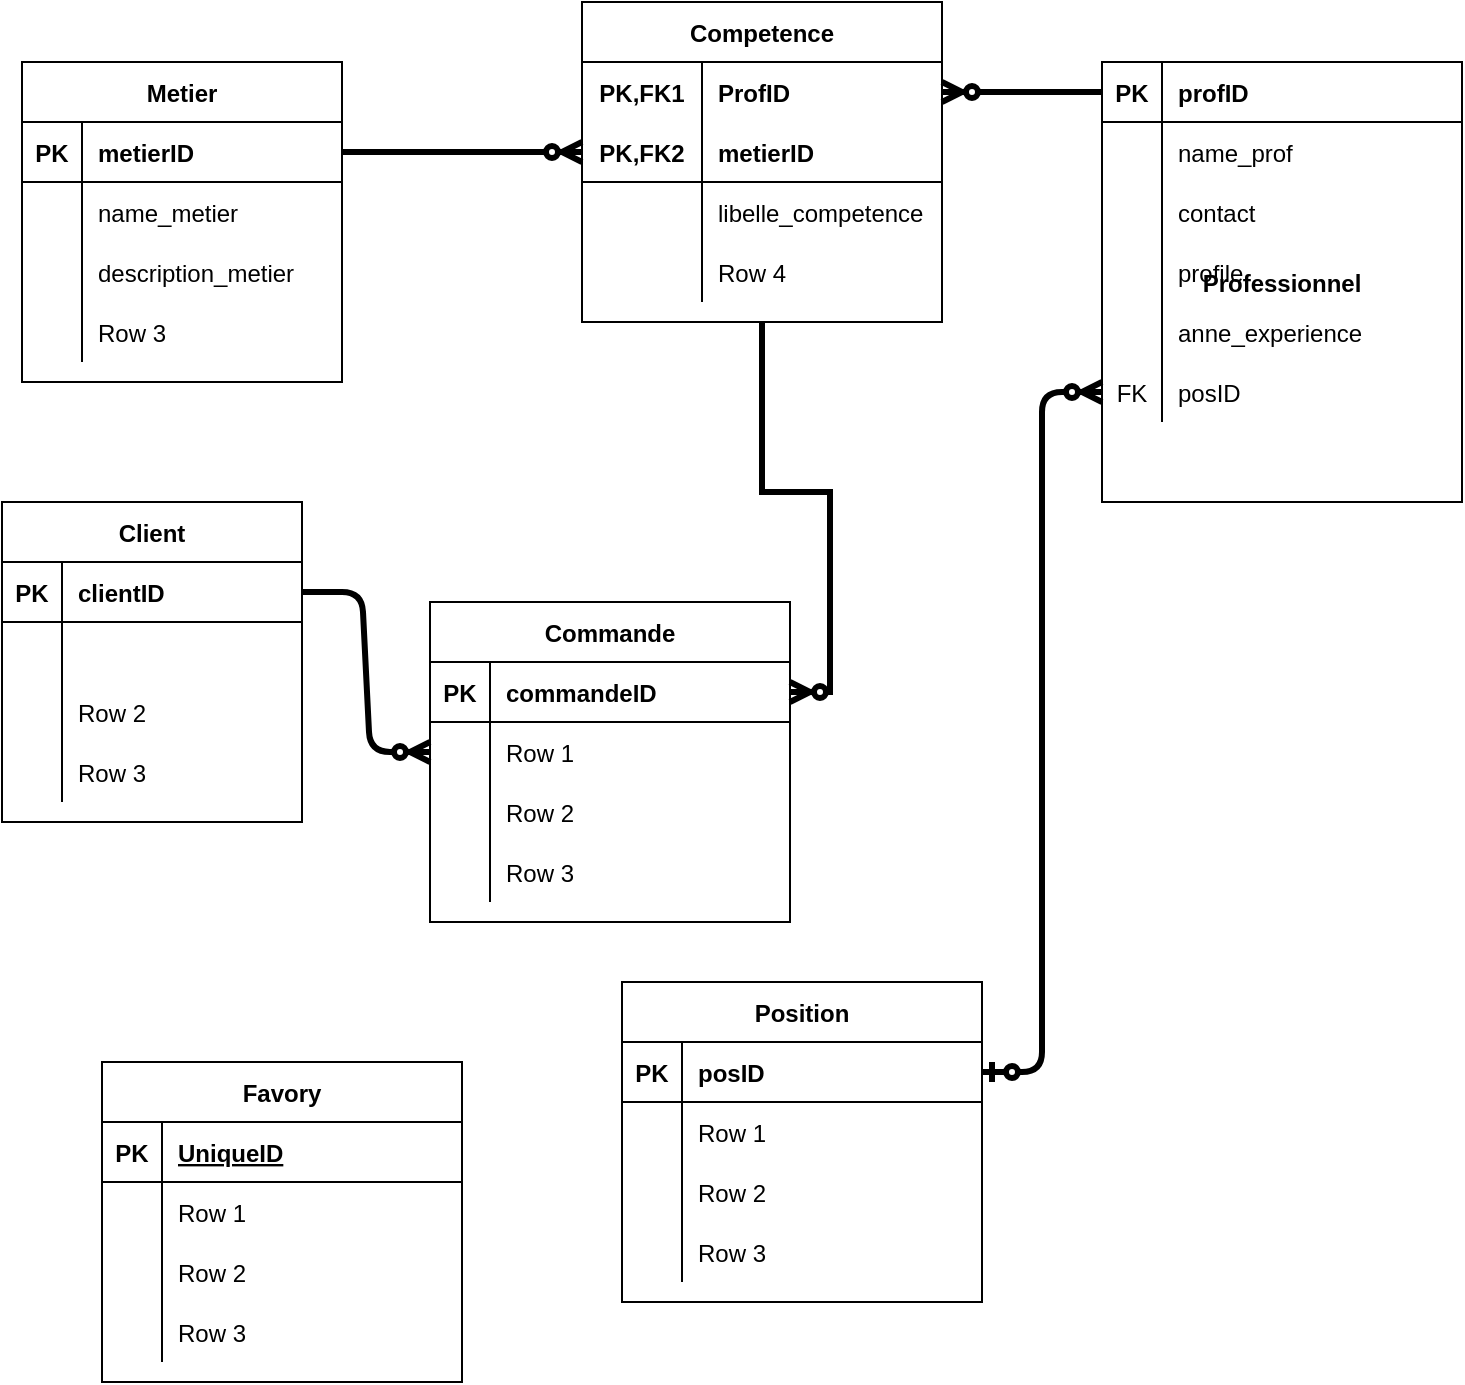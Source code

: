 <mxfile version="14.8.5" type="github"><diagram id="BsPN7ufg5KXxnSmEHLVb" name="Page-1"><mxGraphModel dx="790" dy="1602" grid="1" gridSize="10" guides="1" tooltips="1" connect="1" arrows="1" fold="1" page="1" pageScale="1" pageWidth="827" pageHeight="1169" math="0" shadow="0"><root><mxCell id="0"/><mxCell id="1" parent="0"/><mxCell id="RXaV-C22paY1ZGzTebgw-1" value="Metier" style="shape=table;startSize=30;container=1;collapsible=1;childLayout=tableLayout;fixedRows=1;rowLines=0;fontStyle=1;align=center;resizeLast=1;" parent="1" vertex="1"><mxGeometry x="30" y="-770" width="160" height="160" as="geometry"/></mxCell><mxCell id="RXaV-C22paY1ZGzTebgw-2" value="" style="shape=partialRectangle;collapsible=0;dropTarget=0;pointerEvents=0;fillColor=none;top=0;left=0;bottom=1;right=0;points=[[0,0.5],[1,0.5]];portConstraint=eastwest;" parent="RXaV-C22paY1ZGzTebgw-1" vertex="1"><mxGeometry y="30" width="160" height="30" as="geometry"/></mxCell><mxCell id="RXaV-C22paY1ZGzTebgw-3" value="PK" style="shape=partialRectangle;connectable=0;fillColor=none;top=0;left=0;bottom=0;right=0;fontStyle=1;overflow=hidden;" parent="RXaV-C22paY1ZGzTebgw-2" vertex="1"><mxGeometry width="30" height="30" as="geometry"/></mxCell><mxCell id="RXaV-C22paY1ZGzTebgw-4" value="metierID" style="shape=partialRectangle;connectable=0;fillColor=none;top=0;left=0;bottom=0;right=0;align=left;spacingLeft=6;fontStyle=1;overflow=hidden;" parent="RXaV-C22paY1ZGzTebgw-2" vertex="1"><mxGeometry x="30" width="130" height="30" as="geometry"/></mxCell><mxCell id="RXaV-C22paY1ZGzTebgw-5" value="" style="shape=partialRectangle;collapsible=0;dropTarget=0;pointerEvents=0;fillColor=none;top=0;left=0;bottom=0;right=0;points=[[0,0.5],[1,0.5]];portConstraint=eastwest;" parent="RXaV-C22paY1ZGzTebgw-1" vertex="1"><mxGeometry y="60" width="160" height="30" as="geometry"/></mxCell><mxCell id="RXaV-C22paY1ZGzTebgw-6" value="" style="shape=partialRectangle;connectable=0;fillColor=none;top=0;left=0;bottom=0;right=0;editable=1;overflow=hidden;" parent="RXaV-C22paY1ZGzTebgw-5" vertex="1"><mxGeometry width="30" height="30" as="geometry"/></mxCell><mxCell id="RXaV-C22paY1ZGzTebgw-7" value="name_metier" style="shape=partialRectangle;connectable=0;fillColor=none;top=0;left=0;bottom=0;right=0;align=left;spacingLeft=6;overflow=hidden;" parent="RXaV-C22paY1ZGzTebgw-5" vertex="1"><mxGeometry x="30" width="130" height="30" as="geometry"/></mxCell><mxCell id="RXaV-C22paY1ZGzTebgw-8" value="" style="shape=partialRectangle;collapsible=0;dropTarget=0;pointerEvents=0;fillColor=none;top=0;left=0;bottom=0;right=0;points=[[0,0.5],[1,0.5]];portConstraint=eastwest;" parent="RXaV-C22paY1ZGzTebgw-1" vertex="1"><mxGeometry y="90" width="160" height="30" as="geometry"/></mxCell><mxCell id="RXaV-C22paY1ZGzTebgw-9" value="" style="shape=partialRectangle;connectable=0;fillColor=none;top=0;left=0;bottom=0;right=0;editable=1;overflow=hidden;" parent="RXaV-C22paY1ZGzTebgw-8" vertex="1"><mxGeometry width="30" height="30" as="geometry"/></mxCell><mxCell id="RXaV-C22paY1ZGzTebgw-10" value="description_metier" style="shape=partialRectangle;connectable=0;fillColor=none;top=0;left=0;bottom=0;right=0;align=left;spacingLeft=6;overflow=hidden;" parent="RXaV-C22paY1ZGzTebgw-8" vertex="1"><mxGeometry x="30" width="130" height="30" as="geometry"/></mxCell><mxCell id="RXaV-C22paY1ZGzTebgw-11" value="" style="shape=partialRectangle;collapsible=0;dropTarget=0;pointerEvents=0;fillColor=none;top=0;left=0;bottom=0;right=0;points=[[0,0.5],[1,0.5]];portConstraint=eastwest;" parent="RXaV-C22paY1ZGzTebgw-1" vertex="1"><mxGeometry y="120" width="160" height="30" as="geometry"/></mxCell><mxCell id="RXaV-C22paY1ZGzTebgw-12" value="" style="shape=partialRectangle;connectable=0;fillColor=none;top=0;left=0;bottom=0;right=0;editable=1;overflow=hidden;" parent="RXaV-C22paY1ZGzTebgw-11" vertex="1"><mxGeometry width="30" height="30" as="geometry"/></mxCell><mxCell id="RXaV-C22paY1ZGzTebgw-13" value="Row 3" style="shape=partialRectangle;connectable=0;fillColor=none;top=0;left=0;bottom=0;right=0;align=left;spacingLeft=6;overflow=hidden;" parent="RXaV-C22paY1ZGzTebgw-11" vertex="1"><mxGeometry x="30" width="130" height="30" as="geometry"/></mxCell><mxCell id="RXaV-C22paY1ZGzTebgw-14" value="Professionnel" style="shape=table;startSize=0;container=1;collapsible=1;childLayout=tableLayout;fixedRows=1;rowLines=0;fontStyle=1;align=center;resizeLast=1;" parent="1" vertex="1"><mxGeometry x="570" y="-770" width="180" height="220" as="geometry"/></mxCell><mxCell id="RXaV-C22paY1ZGzTebgw-15" value="" style="shape=partialRectangle;collapsible=0;dropTarget=0;pointerEvents=0;fillColor=none;top=0;left=0;bottom=1;right=0;points=[[0,0.5],[1,0.5]];portConstraint=eastwest;" parent="RXaV-C22paY1ZGzTebgw-14" vertex="1"><mxGeometry width="180" height="30" as="geometry"/></mxCell><mxCell id="RXaV-C22paY1ZGzTebgw-16" value="PK" style="shape=partialRectangle;connectable=0;fillColor=none;top=0;left=0;bottom=0;right=0;fontStyle=1;overflow=hidden;" parent="RXaV-C22paY1ZGzTebgw-15" vertex="1"><mxGeometry width="30" height="30" as="geometry"/></mxCell><mxCell id="RXaV-C22paY1ZGzTebgw-17" value="profID" style="shape=partialRectangle;connectable=0;fillColor=none;top=0;left=0;bottom=0;right=0;align=left;spacingLeft=6;fontStyle=1;overflow=hidden;" parent="RXaV-C22paY1ZGzTebgw-15" vertex="1"><mxGeometry x="30" width="150" height="30" as="geometry"/></mxCell><mxCell id="RXaV-C22paY1ZGzTebgw-18" value="" style="shape=partialRectangle;collapsible=0;dropTarget=0;pointerEvents=0;fillColor=none;top=0;left=0;bottom=0;right=0;points=[[0,0.5],[1,0.5]];portConstraint=eastwest;" parent="RXaV-C22paY1ZGzTebgw-14" vertex="1"><mxGeometry y="30" width="180" height="30" as="geometry"/></mxCell><mxCell id="RXaV-C22paY1ZGzTebgw-19" value="" style="shape=partialRectangle;connectable=0;fillColor=none;top=0;left=0;bottom=0;right=0;editable=1;overflow=hidden;" parent="RXaV-C22paY1ZGzTebgw-18" vertex="1"><mxGeometry width="30" height="30" as="geometry"/></mxCell><mxCell id="RXaV-C22paY1ZGzTebgw-20" value="name_prof" style="shape=partialRectangle;connectable=0;fillColor=none;top=0;left=0;bottom=0;right=0;align=left;spacingLeft=6;overflow=hidden;" parent="RXaV-C22paY1ZGzTebgw-18" vertex="1"><mxGeometry x="30" width="150" height="30" as="geometry"/></mxCell><mxCell id="RXaV-C22paY1ZGzTebgw-21" value="" style="shape=partialRectangle;collapsible=0;dropTarget=0;pointerEvents=0;fillColor=none;top=0;left=0;bottom=0;right=0;points=[[0,0.5],[1,0.5]];portConstraint=eastwest;" parent="RXaV-C22paY1ZGzTebgw-14" vertex="1"><mxGeometry y="60" width="180" height="30" as="geometry"/></mxCell><mxCell id="RXaV-C22paY1ZGzTebgw-22" value="" style="shape=partialRectangle;connectable=0;fillColor=none;top=0;left=0;bottom=0;right=0;editable=1;overflow=hidden;" parent="RXaV-C22paY1ZGzTebgw-21" vertex="1"><mxGeometry width="30" height="30" as="geometry"/></mxCell><mxCell id="RXaV-C22paY1ZGzTebgw-23" value="contact" style="shape=partialRectangle;connectable=0;fillColor=none;top=0;left=0;bottom=0;right=0;align=left;spacingLeft=6;overflow=hidden;" parent="RXaV-C22paY1ZGzTebgw-21" vertex="1"><mxGeometry x="30" width="150" height="30" as="geometry"/></mxCell><mxCell id="RXaV-C22paY1ZGzTebgw-24" value="" style="shape=partialRectangle;collapsible=0;dropTarget=0;pointerEvents=0;fillColor=none;top=0;left=0;bottom=0;right=0;points=[[0,0.5],[1,0.5]];portConstraint=eastwest;" parent="RXaV-C22paY1ZGzTebgw-14" vertex="1"><mxGeometry y="90" width="180" height="30" as="geometry"/></mxCell><mxCell id="RXaV-C22paY1ZGzTebgw-25" value="" style="shape=partialRectangle;connectable=0;fillColor=none;top=0;left=0;bottom=0;right=0;editable=1;overflow=hidden;" parent="RXaV-C22paY1ZGzTebgw-24" vertex="1"><mxGeometry width="30" height="30" as="geometry"/></mxCell><mxCell id="RXaV-C22paY1ZGzTebgw-26" value="profile" style="shape=partialRectangle;connectable=0;fillColor=none;top=0;left=0;bottom=0;right=0;align=left;spacingLeft=6;overflow=hidden;" parent="RXaV-C22paY1ZGzTebgw-24" vertex="1"><mxGeometry x="30" width="150" height="30" as="geometry"/></mxCell><mxCell id="RXaV-C22paY1ZGzTebgw-27" value="" style="shape=partialRectangle;collapsible=0;dropTarget=0;pointerEvents=0;fillColor=none;top=0;left=0;bottom=0;right=0;points=[[0,0.5],[1,0.5]];portConstraint=eastwest;" parent="RXaV-C22paY1ZGzTebgw-14" vertex="1"><mxGeometry y="120" width="180" height="30" as="geometry"/></mxCell><mxCell id="RXaV-C22paY1ZGzTebgw-28" value="" style="shape=partialRectangle;connectable=0;fillColor=none;top=0;left=0;bottom=0;right=0;editable=1;overflow=hidden;" parent="RXaV-C22paY1ZGzTebgw-27" vertex="1"><mxGeometry width="30" height="30" as="geometry"/></mxCell><mxCell id="RXaV-C22paY1ZGzTebgw-29" value="anne_experience" style="shape=partialRectangle;connectable=0;fillColor=none;top=0;left=0;bottom=0;right=0;align=left;spacingLeft=6;overflow=hidden;" parent="RXaV-C22paY1ZGzTebgw-27" vertex="1"><mxGeometry x="30" width="150" height="30" as="geometry"/></mxCell><mxCell id="RXaV-C22paY1ZGzTebgw-74" value="" style="shape=partialRectangle;collapsible=0;dropTarget=0;pointerEvents=0;fillColor=none;top=0;left=0;bottom=0;right=0;points=[[0,0.5],[1,0.5]];portConstraint=eastwest;" parent="RXaV-C22paY1ZGzTebgw-14" vertex="1"><mxGeometry y="150" width="180" height="30" as="geometry"/></mxCell><mxCell id="RXaV-C22paY1ZGzTebgw-75" value="FK" style="shape=partialRectangle;connectable=0;fillColor=none;top=0;left=0;bottom=0;right=0;editable=1;overflow=hidden;" parent="RXaV-C22paY1ZGzTebgw-74" vertex="1"><mxGeometry width="30" height="30" as="geometry"/></mxCell><mxCell id="RXaV-C22paY1ZGzTebgw-76" value="posID " style="shape=partialRectangle;connectable=0;fillColor=none;top=0;left=0;bottom=0;right=0;align=left;spacingLeft=6;overflow=hidden;" parent="RXaV-C22paY1ZGzTebgw-74" vertex="1"><mxGeometry x="30" width="150" height="30" as="geometry"/></mxCell><mxCell id="RXaV-C22paY1ZGzTebgw-130" value="" style="edgeStyle=orthogonalEdgeStyle;rounded=0;orthogonalLoop=1;jettySize=auto;html=1;startArrow=none;startFill=0;endArrow=ERzeroToMany;endFill=1;strokeWidth=3;" parent="1" source="RXaV-C22paY1ZGzTebgw-30" target="RXaV-C22paY1ZGzTebgw-78" edge="1"><mxGeometry relative="1" as="geometry"/></mxCell><mxCell id="RXaV-C22paY1ZGzTebgw-30" value="Competence" style="shape=table;startSize=30;container=1;collapsible=1;childLayout=tableLayout;fixedRows=1;rowLines=0;fontStyle=1;align=center;resizeLast=1;" parent="1" vertex="1"><mxGeometry x="310" y="-800" width="180" height="160" as="geometry"/></mxCell><mxCell id="RXaV-C22paY1ZGzTebgw-31" value="" style="shape=partialRectangle;collapsible=0;dropTarget=0;pointerEvents=0;fillColor=none;top=0;left=0;bottom=0;right=0;points=[[0,0.5],[1,0.5]];portConstraint=eastwest;" parent="RXaV-C22paY1ZGzTebgw-30" vertex="1"><mxGeometry y="30" width="180" height="30" as="geometry"/></mxCell><mxCell id="RXaV-C22paY1ZGzTebgw-32" value="PK,FK1" style="shape=partialRectangle;connectable=0;fillColor=none;top=0;left=0;bottom=0;right=0;fontStyle=1;overflow=hidden;" parent="RXaV-C22paY1ZGzTebgw-31" vertex="1"><mxGeometry width="60" height="30" as="geometry"/></mxCell><mxCell id="RXaV-C22paY1ZGzTebgw-33" value="ProfID" style="shape=partialRectangle;connectable=0;fillColor=none;top=0;left=0;bottom=0;right=0;align=left;spacingLeft=6;fontStyle=1;overflow=hidden;" parent="RXaV-C22paY1ZGzTebgw-31" vertex="1"><mxGeometry x="60" width="120" height="30" as="geometry"/></mxCell><mxCell id="RXaV-C22paY1ZGzTebgw-34" value="" style="shape=partialRectangle;collapsible=0;dropTarget=0;pointerEvents=0;fillColor=none;top=0;left=0;bottom=1;right=0;points=[[0,0.5],[1,0.5]];portConstraint=eastwest;" parent="RXaV-C22paY1ZGzTebgw-30" vertex="1"><mxGeometry y="60" width="180" height="30" as="geometry"/></mxCell><mxCell id="RXaV-C22paY1ZGzTebgw-35" value="PK,FK2" style="shape=partialRectangle;connectable=0;fillColor=none;top=0;left=0;bottom=0;right=0;fontStyle=1;overflow=hidden;" parent="RXaV-C22paY1ZGzTebgw-34" vertex="1"><mxGeometry width="60" height="30" as="geometry"/></mxCell><mxCell id="RXaV-C22paY1ZGzTebgw-36" value="metierID" style="shape=partialRectangle;connectable=0;fillColor=none;top=0;left=0;bottom=0;right=0;align=left;spacingLeft=6;fontStyle=1;overflow=hidden;" parent="RXaV-C22paY1ZGzTebgw-34" vertex="1"><mxGeometry x="60" width="120" height="30" as="geometry"/></mxCell><mxCell id="RXaV-C22paY1ZGzTebgw-37" value="" style="shape=partialRectangle;collapsible=0;dropTarget=0;pointerEvents=0;fillColor=none;top=0;left=0;bottom=0;right=0;points=[[0,0.5],[1,0.5]];portConstraint=eastwest;" parent="RXaV-C22paY1ZGzTebgw-30" vertex="1"><mxGeometry y="90" width="180" height="30" as="geometry"/></mxCell><mxCell id="RXaV-C22paY1ZGzTebgw-38" value="" style="shape=partialRectangle;connectable=0;fillColor=none;top=0;left=0;bottom=0;right=0;editable=1;overflow=hidden;" parent="RXaV-C22paY1ZGzTebgw-37" vertex="1"><mxGeometry width="60" height="30" as="geometry"/></mxCell><mxCell id="RXaV-C22paY1ZGzTebgw-39" value="libelle_competence" style="shape=partialRectangle;connectable=0;fillColor=none;top=0;left=0;bottom=0;right=0;align=left;spacingLeft=6;overflow=hidden;" parent="RXaV-C22paY1ZGzTebgw-37" vertex="1"><mxGeometry x="60" width="120" height="30" as="geometry"/></mxCell><mxCell id="RXaV-C22paY1ZGzTebgw-40" value="" style="shape=partialRectangle;collapsible=0;dropTarget=0;pointerEvents=0;fillColor=none;top=0;left=0;bottom=0;right=0;points=[[0,0.5],[1,0.5]];portConstraint=eastwest;" parent="RXaV-C22paY1ZGzTebgw-30" vertex="1"><mxGeometry y="120" width="180" height="30" as="geometry"/></mxCell><mxCell id="RXaV-C22paY1ZGzTebgw-41" value="" style="shape=partialRectangle;connectable=0;fillColor=none;top=0;left=0;bottom=0;right=0;editable=1;overflow=hidden;" parent="RXaV-C22paY1ZGzTebgw-40" vertex="1"><mxGeometry width="60" height="30" as="geometry"/></mxCell><mxCell id="RXaV-C22paY1ZGzTebgw-42" value="Row 4" style="shape=partialRectangle;connectable=0;fillColor=none;top=0;left=0;bottom=0;right=0;align=left;spacingLeft=6;overflow=hidden;" parent="RXaV-C22paY1ZGzTebgw-40" vertex="1"><mxGeometry x="60" width="120" height="30" as="geometry"/></mxCell><mxCell id="RXaV-C22paY1ZGzTebgw-43" value="Position" style="shape=table;startSize=30;container=1;collapsible=1;childLayout=tableLayout;fixedRows=1;rowLines=0;fontStyle=1;align=center;resizeLast=1;" parent="1" vertex="1"><mxGeometry x="330" y="-310" width="180" height="160" as="geometry"/></mxCell><mxCell id="RXaV-C22paY1ZGzTebgw-44" value="" style="shape=partialRectangle;collapsible=0;dropTarget=0;pointerEvents=0;fillColor=none;top=0;left=0;bottom=1;right=0;points=[[0,0.5],[1,0.5]];portConstraint=eastwest;" parent="RXaV-C22paY1ZGzTebgw-43" vertex="1"><mxGeometry y="30" width="180" height="30" as="geometry"/></mxCell><mxCell id="RXaV-C22paY1ZGzTebgw-45" value="PK" style="shape=partialRectangle;connectable=0;fillColor=none;top=0;left=0;bottom=0;right=0;fontStyle=1;overflow=hidden;" parent="RXaV-C22paY1ZGzTebgw-44" vertex="1"><mxGeometry width="30" height="30" as="geometry"/></mxCell><mxCell id="RXaV-C22paY1ZGzTebgw-46" value="posID" style="shape=partialRectangle;connectable=0;fillColor=none;top=0;left=0;bottom=0;right=0;align=left;spacingLeft=6;fontStyle=1;overflow=hidden;" parent="RXaV-C22paY1ZGzTebgw-44" vertex="1"><mxGeometry x="30" width="150" height="30" as="geometry"/></mxCell><mxCell id="RXaV-C22paY1ZGzTebgw-47" value="" style="shape=partialRectangle;collapsible=0;dropTarget=0;pointerEvents=0;fillColor=none;top=0;left=0;bottom=0;right=0;points=[[0,0.5],[1,0.5]];portConstraint=eastwest;" parent="RXaV-C22paY1ZGzTebgw-43" vertex="1"><mxGeometry y="60" width="180" height="30" as="geometry"/></mxCell><mxCell id="RXaV-C22paY1ZGzTebgw-48" value="" style="shape=partialRectangle;connectable=0;fillColor=none;top=0;left=0;bottom=0;right=0;editable=1;overflow=hidden;" parent="RXaV-C22paY1ZGzTebgw-47" vertex="1"><mxGeometry width="30" height="30" as="geometry"/></mxCell><mxCell id="RXaV-C22paY1ZGzTebgw-49" value="Row 1" style="shape=partialRectangle;connectable=0;fillColor=none;top=0;left=0;bottom=0;right=0;align=left;spacingLeft=6;overflow=hidden;" parent="RXaV-C22paY1ZGzTebgw-47" vertex="1"><mxGeometry x="30" width="150" height="30" as="geometry"/></mxCell><mxCell id="RXaV-C22paY1ZGzTebgw-50" value="" style="shape=partialRectangle;collapsible=0;dropTarget=0;pointerEvents=0;fillColor=none;top=0;left=0;bottom=0;right=0;points=[[0,0.5],[1,0.5]];portConstraint=eastwest;" parent="RXaV-C22paY1ZGzTebgw-43" vertex="1"><mxGeometry y="90" width="180" height="30" as="geometry"/></mxCell><mxCell id="RXaV-C22paY1ZGzTebgw-51" value="" style="shape=partialRectangle;connectable=0;fillColor=none;top=0;left=0;bottom=0;right=0;editable=1;overflow=hidden;" parent="RXaV-C22paY1ZGzTebgw-50" vertex="1"><mxGeometry width="30" height="30" as="geometry"/></mxCell><mxCell id="RXaV-C22paY1ZGzTebgw-52" value="Row 2" style="shape=partialRectangle;connectable=0;fillColor=none;top=0;left=0;bottom=0;right=0;align=left;spacingLeft=6;overflow=hidden;" parent="RXaV-C22paY1ZGzTebgw-50" vertex="1"><mxGeometry x="30" width="150" height="30" as="geometry"/></mxCell><mxCell id="RXaV-C22paY1ZGzTebgw-53" value="" style="shape=partialRectangle;collapsible=0;dropTarget=0;pointerEvents=0;fillColor=none;top=0;left=0;bottom=0;right=0;points=[[0,0.5],[1,0.5]];portConstraint=eastwest;" parent="RXaV-C22paY1ZGzTebgw-43" vertex="1"><mxGeometry y="120" width="180" height="30" as="geometry"/></mxCell><mxCell id="RXaV-C22paY1ZGzTebgw-54" value="" style="shape=partialRectangle;connectable=0;fillColor=none;top=0;left=0;bottom=0;right=0;editable=1;overflow=hidden;" parent="RXaV-C22paY1ZGzTebgw-53" vertex="1"><mxGeometry width="30" height="30" as="geometry"/></mxCell><mxCell id="RXaV-C22paY1ZGzTebgw-55" value="Row 3" style="shape=partialRectangle;connectable=0;fillColor=none;top=0;left=0;bottom=0;right=0;align=left;spacingLeft=6;overflow=hidden;" parent="RXaV-C22paY1ZGzTebgw-53" vertex="1"><mxGeometry x="30" width="150" height="30" as="geometry"/></mxCell><mxCell id="RXaV-C22paY1ZGzTebgw-77" value="Commande" style="shape=table;startSize=30;container=1;collapsible=1;childLayout=tableLayout;fixedRows=1;rowLines=0;fontStyle=1;align=center;resizeLast=1;" parent="1" vertex="1"><mxGeometry x="234" y="-500" width="180" height="160" as="geometry"/></mxCell><mxCell id="RXaV-C22paY1ZGzTebgw-78" value="" style="shape=partialRectangle;collapsible=0;dropTarget=0;pointerEvents=0;fillColor=none;top=0;left=0;bottom=1;right=0;points=[[0,0.5],[1,0.5]];portConstraint=eastwest;" parent="RXaV-C22paY1ZGzTebgw-77" vertex="1"><mxGeometry y="30" width="180" height="30" as="geometry"/></mxCell><mxCell id="RXaV-C22paY1ZGzTebgw-79" value="PK" style="shape=partialRectangle;connectable=0;fillColor=none;top=0;left=0;bottom=0;right=0;fontStyle=1;overflow=hidden;" parent="RXaV-C22paY1ZGzTebgw-78" vertex="1"><mxGeometry width="30" height="30" as="geometry"/></mxCell><mxCell id="RXaV-C22paY1ZGzTebgw-80" value="commandeID" style="shape=partialRectangle;connectable=0;fillColor=none;top=0;left=0;bottom=0;right=0;align=left;spacingLeft=6;fontStyle=1;overflow=hidden;" parent="RXaV-C22paY1ZGzTebgw-78" vertex="1"><mxGeometry x="30" width="150" height="30" as="geometry"/></mxCell><mxCell id="RXaV-C22paY1ZGzTebgw-81" value="" style="shape=partialRectangle;collapsible=0;dropTarget=0;pointerEvents=0;fillColor=none;top=0;left=0;bottom=0;right=0;points=[[0,0.5],[1,0.5]];portConstraint=eastwest;" parent="RXaV-C22paY1ZGzTebgw-77" vertex="1"><mxGeometry y="60" width="180" height="30" as="geometry"/></mxCell><mxCell id="RXaV-C22paY1ZGzTebgw-82" value="" style="shape=partialRectangle;connectable=0;fillColor=none;top=0;left=0;bottom=0;right=0;editable=1;overflow=hidden;" parent="RXaV-C22paY1ZGzTebgw-81" vertex="1"><mxGeometry width="30" height="30" as="geometry"/></mxCell><mxCell id="RXaV-C22paY1ZGzTebgw-83" value="Row 1" style="shape=partialRectangle;connectable=0;fillColor=none;top=0;left=0;bottom=0;right=0;align=left;spacingLeft=6;overflow=hidden;" parent="RXaV-C22paY1ZGzTebgw-81" vertex="1"><mxGeometry x="30" width="150" height="30" as="geometry"/></mxCell><mxCell id="RXaV-C22paY1ZGzTebgw-84" value="" style="shape=partialRectangle;collapsible=0;dropTarget=0;pointerEvents=0;fillColor=none;top=0;left=0;bottom=0;right=0;points=[[0,0.5],[1,0.5]];portConstraint=eastwest;" parent="RXaV-C22paY1ZGzTebgw-77" vertex="1"><mxGeometry y="90" width="180" height="30" as="geometry"/></mxCell><mxCell id="RXaV-C22paY1ZGzTebgw-85" value="" style="shape=partialRectangle;connectable=0;fillColor=none;top=0;left=0;bottom=0;right=0;editable=1;overflow=hidden;" parent="RXaV-C22paY1ZGzTebgw-84" vertex="1"><mxGeometry width="30" height="30" as="geometry"/></mxCell><mxCell id="RXaV-C22paY1ZGzTebgw-86" value="Row 2" style="shape=partialRectangle;connectable=0;fillColor=none;top=0;left=0;bottom=0;right=0;align=left;spacingLeft=6;overflow=hidden;" parent="RXaV-C22paY1ZGzTebgw-84" vertex="1"><mxGeometry x="30" width="150" height="30" as="geometry"/></mxCell><mxCell id="RXaV-C22paY1ZGzTebgw-87" value="" style="shape=partialRectangle;collapsible=0;dropTarget=0;pointerEvents=0;fillColor=none;top=0;left=0;bottom=0;right=0;points=[[0,0.5],[1,0.5]];portConstraint=eastwest;" parent="RXaV-C22paY1ZGzTebgw-77" vertex="1"><mxGeometry y="120" width="180" height="30" as="geometry"/></mxCell><mxCell id="RXaV-C22paY1ZGzTebgw-88" value="" style="shape=partialRectangle;connectable=0;fillColor=none;top=0;left=0;bottom=0;right=0;editable=1;overflow=hidden;" parent="RXaV-C22paY1ZGzTebgw-87" vertex="1"><mxGeometry width="30" height="30" as="geometry"/></mxCell><mxCell id="RXaV-C22paY1ZGzTebgw-89" value="Row 3" style="shape=partialRectangle;connectable=0;fillColor=none;top=0;left=0;bottom=0;right=0;align=left;spacingLeft=6;overflow=hidden;" parent="RXaV-C22paY1ZGzTebgw-87" vertex="1"><mxGeometry x="30" width="150" height="30" as="geometry"/></mxCell><mxCell id="RXaV-C22paY1ZGzTebgw-90" value="Client" style="shape=table;startSize=30;container=1;collapsible=1;childLayout=tableLayout;fixedRows=1;rowLines=0;fontStyle=1;align=center;resizeLast=1;" parent="1" vertex="1"><mxGeometry x="20" y="-550" width="150" height="160" as="geometry"/></mxCell><mxCell id="RXaV-C22paY1ZGzTebgw-91" value="" style="shape=partialRectangle;collapsible=0;dropTarget=0;pointerEvents=0;fillColor=none;top=0;left=0;bottom=1;right=0;points=[[0,0.5],[1,0.5]];portConstraint=eastwest;" parent="RXaV-C22paY1ZGzTebgw-90" vertex="1"><mxGeometry y="30" width="150" height="30" as="geometry"/></mxCell><mxCell id="RXaV-C22paY1ZGzTebgw-92" value="PK" style="shape=partialRectangle;connectable=0;fillColor=none;top=0;left=0;bottom=0;right=0;fontStyle=1;overflow=hidden;" parent="RXaV-C22paY1ZGzTebgw-91" vertex="1"><mxGeometry width="30" height="30" as="geometry"/></mxCell><mxCell id="RXaV-C22paY1ZGzTebgw-93" value="clientID" style="shape=partialRectangle;connectable=0;fillColor=none;top=0;left=0;bottom=0;right=0;align=left;spacingLeft=6;fontStyle=1;overflow=hidden;" parent="RXaV-C22paY1ZGzTebgw-91" vertex="1"><mxGeometry x="30" width="120" height="30" as="geometry"/></mxCell><mxCell id="RXaV-C22paY1ZGzTebgw-94" value="" style="shape=partialRectangle;collapsible=0;dropTarget=0;pointerEvents=0;fillColor=none;top=0;left=0;bottom=0;right=0;points=[[0,0.5],[1,0.5]];portConstraint=eastwest;" parent="RXaV-C22paY1ZGzTebgw-90" vertex="1"><mxGeometry y="60" width="150" height="30" as="geometry"/></mxCell><mxCell id="RXaV-C22paY1ZGzTebgw-95" value="" style="shape=partialRectangle;connectable=0;fillColor=none;top=0;left=0;bottom=0;right=0;editable=1;overflow=hidden;" parent="RXaV-C22paY1ZGzTebgw-94" vertex="1"><mxGeometry width="30" height="30" as="geometry"/></mxCell><mxCell id="RXaV-C22paY1ZGzTebgw-96" value="" style="shape=partialRectangle;connectable=0;fillColor=none;top=0;left=0;bottom=0;right=0;align=left;spacingLeft=6;overflow=hidden;" parent="RXaV-C22paY1ZGzTebgw-94" vertex="1"><mxGeometry x="30" width="120" height="30" as="geometry"/></mxCell><mxCell id="RXaV-C22paY1ZGzTebgw-97" value="" style="shape=partialRectangle;collapsible=0;dropTarget=0;pointerEvents=0;fillColor=none;top=0;left=0;bottom=0;right=0;points=[[0,0.5],[1,0.5]];portConstraint=eastwest;" parent="RXaV-C22paY1ZGzTebgw-90" vertex="1"><mxGeometry y="90" width="150" height="30" as="geometry"/></mxCell><mxCell id="RXaV-C22paY1ZGzTebgw-98" value="" style="shape=partialRectangle;connectable=0;fillColor=none;top=0;left=0;bottom=0;right=0;editable=1;overflow=hidden;" parent="RXaV-C22paY1ZGzTebgw-97" vertex="1"><mxGeometry width="30" height="30" as="geometry"/></mxCell><mxCell id="RXaV-C22paY1ZGzTebgw-99" value="Row 2" style="shape=partialRectangle;connectable=0;fillColor=none;top=0;left=0;bottom=0;right=0;align=left;spacingLeft=6;overflow=hidden;" parent="RXaV-C22paY1ZGzTebgw-97" vertex="1"><mxGeometry x="30" width="120" height="30" as="geometry"/></mxCell><mxCell id="RXaV-C22paY1ZGzTebgw-100" value="" style="shape=partialRectangle;collapsible=0;dropTarget=0;pointerEvents=0;fillColor=none;top=0;left=0;bottom=0;right=0;points=[[0,0.5],[1,0.5]];portConstraint=eastwest;" parent="RXaV-C22paY1ZGzTebgw-90" vertex="1"><mxGeometry y="120" width="150" height="30" as="geometry"/></mxCell><mxCell id="RXaV-C22paY1ZGzTebgw-101" value="" style="shape=partialRectangle;connectable=0;fillColor=none;top=0;left=0;bottom=0;right=0;editable=1;overflow=hidden;" parent="RXaV-C22paY1ZGzTebgw-100" vertex="1"><mxGeometry width="30" height="30" as="geometry"/></mxCell><mxCell id="RXaV-C22paY1ZGzTebgw-102" value="Row 3" style="shape=partialRectangle;connectable=0;fillColor=none;top=0;left=0;bottom=0;right=0;align=left;spacingLeft=6;overflow=hidden;" parent="RXaV-C22paY1ZGzTebgw-100" vertex="1"><mxGeometry x="30" width="120" height="30" as="geometry"/></mxCell><mxCell id="RXaV-C22paY1ZGzTebgw-127" style="edgeStyle=orthogonalEdgeStyle;rounded=0;orthogonalLoop=1;jettySize=auto;html=1;exitX=1;exitY=0.5;exitDx=0;exitDy=0;startArrow=ERzeroToOne;startFill=1;endArrow=none;endFill=0;strokeWidth=3;" parent="RXaV-C22paY1ZGzTebgw-90" source="RXaV-C22paY1ZGzTebgw-94" target="RXaV-C22paY1ZGzTebgw-94" edge="1"><mxGeometry relative="1" as="geometry"/></mxCell><mxCell id="RXaV-C22paY1ZGzTebgw-103" value="Favory" style="shape=table;startSize=30;container=1;collapsible=1;childLayout=tableLayout;fixedRows=1;rowLines=0;fontStyle=1;align=center;resizeLast=1;" parent="1" vertex="1"><mxGeometry x="70" y="-270" width="180" height="160" as="geometry"/></mxCell><mxCell id="RXaV-C22paY1ZGzTebgw-104" value="" style="shape=partialRectangle;collapsible=0;dropTarget=0;pointerEvents=0;fillColor=none;top=0;left=0;bottom=1;right=0;points=[[0,0.5],[1,0.5]];portConstraint=eastwest;" parent="RXaV-C22paY1ZGzTebgw-103" vertex="1"><mxGeometry y="30" width="180" height="30" as="geometry"/></mxCell><mxCell id="RXaV-C22paY1ZGzTebgw-105" value="PK" style="shape=partialRectangle;connectable=0;fillColor=none;top=0;left=0;bottom=0;right=0;fontStyle=1;overflow=hidden;" parent="RXaV-C22paY1ZGzTebgw-104" vertex="1"><mxGeometry width="30" height="30" as="geometry"/></mxCell><mxCell id="RXaV-C22paY1ZGzTebgw-106" value="UniqueID" style="shape=partialRectangle;connectable=0;fillColor=none;top=0;left=0;bottom=0;right=0;align=left;spacingLeft=6;fontStyle=5;overflow=hidden;" parent="RXaV-C22paY1ZGzTebgw-104" vertex="1"><mxGeometry x="30" width="150" height="30" as="geometry"/></mxCell><mxCell id="RXaV-C22paY1ZGzTebgw-107" value="" style="shape=partialRectangle;collapsible=0;dropTarget=0;pointerEvents=0;fillColor=none;top=0;left=0;bottom=0;right=0;points=[[0,0.5],[1,0.5]];portConstraint=eastwest;" parent="RXaV-C22paY1ZGzTebgw-103" vertex="1"><mxGeometry y="60" width="180" height="30" as="geometry"/></mxCell><mxCell id="RXaV-C22paY1ZGzTebgw-108" value="" style="shape=partialRectangle;connectable=0;fillColor=none;top=0;left=0;bottom=0;right=0;editable=1;overflow=hidden;" parent="RXaV-C22paY1ZGzTebgw-107" vertex="1"><mxGeometry width="30" height="30" as="geometry"/></mxCell><mxCell id="RXaV-C22paY1ZGzTebgw-109" value="Row 1" style="shape=partialRectangle;connectable=0;fillColor=none;top=0;left=0;bottom=0;right=0;align=left;spacingLeft=6;overflow=hidden;" parent="RXaV-C22paY1ZGzTebgw-107" vertex="1"><mxGeometry x="30" width="150" height="30" as="geometry"/></mxCell><mxCell id="RXaV-C22paY1ZGzTebgw-110" value="" style="shape=partialRectangle;collapsible=0;dropTarget=0;pointerEvents=0;fillColor=none;top=0;left=0;bottom=0;right=0;points=[[0,0.5],[1,0.5]];portConstraint=eastwest;" parent="RXaV-C22paY1ZGzTebgw-103" vertex="1"><mxGeometry y="90" width="180" height="30" as="geometry"/></mxCell><mxCell id="RXaV-C22paY1ZGzTebgw-111" value="" style="shape=partialRectangle;connectable=0;fillColor=none;top=0;left=0;bottom=0;right=0;editable=1;overflow=hidden;" parent="RXaV-C22paY1ZGzTebgw-110" vertex="1"><mxGeometry width="30" height="30" as="geometry"/></mxCell><mxCell id="RXaV-C22paY1ZGzTebgw-112" value="Row 2" style="shape=partialRectangle;connectable=0;fillColor=none;top=0;left=0;bottom=0;right=0;align=left;spacingLeft=6;overflow=hidden;" parent="RXaV-C22paY1ZGzTebgw-110" vertex="1"><mxGeometry x="30" width="150" height="30" as="geometry"/></mxCell><mxCell id="RXaV-C22paY1ZGzTebgw-113" value="" style="shape=partialRectangle;collapsible=0;dropTarget=0;pointerEvents=0;fillColor=none;top=0;left=0;bottom=0;right=0;points=[[0,0.5],[1,0.5]];portConstraint=eastwest;" parent="RXaV-C22paY1ZGzTebgw-103" vertex="1"><mxGeometry y="120" width="180" height="30" as="geometry"/></mxCell><mxCell id="RXaV-C22paY1ZGzTebgw-114" value="" style="shape=partialRectangle;connectable=0;fillColor=none;top=0;left=0;bottom=0;right=0;editable=1;overflow=hidden;" parent="RXaV-C22paY1ZGzTebgw-113" vertex="1"><mxGeometry width="30" height="30" as="geometry"/></mxCell><mxCell id="RXaV-C22paY1ZGzTebgw-115" value="Row 3" style="shape=partialRectangle;connectable=0;fillColor=none;top=0;left=0;bottom=0;right=0;align=left;spacingLeft=6;overflow=hidden;" parent="RXaV-C22paY1ZGzTebgw-113" vertex="1"><mxGeometry x="30" width="150" height="30" as="geometry"/></mxCell><mxCell id="RXaV-C22paY1ZGzTebgw-116" value="" style="edgeStyle=entityRelationEdgeStyle;fontSize=12;html=1;endArrow=ERzeroToMany;endFill=1;exitX=1;exitY=0.5;exitDx=0;exitDy=0;entryX=0;entryY=0.5;entryDx=0;entryDy=0;strokeWidth=3;" parent="1" source="RXaV-C22paY1ZGzTebgw-2" target="RXaV-C22paY1ZGzTebgw-34" edge="1"><mxGeometry width="100" height="100" relative="1" as="geometry"><mxPoint x="160" y="-230" as="sourcePoint"/><mxPoint x="260" y="-330" as="targetPoint"/></mxGeometry></mxCell><mxCell id="RXaV-C22paY1ZGzTebgw-117" value="" style="edgeStyle=entityRelationEdgeStyle;fontSize=12;html=1;endArrow=none;endFill=0;entryX=0;entryY=0.5;entryDx=0;entryDy=0;strokeWidth=3;startArrow=ERzeroToMany;startFill=1;exitX=1;exitY=0.5;exitDx=0;exitDy=0;" parent="1" source="RXaV-C22paY1ZGzTebgw-31" target="RXaV-C22paY1ZGzTebgw-15" edge="1"><mxGeometry width="100" height="100" relative="1" as="geometry"><mxPoint x="420" y="-355" as="sourcePoint"/><mxPoint x="510" y="-340" as="targetPoint"/></mxGeometry></mxCell><mxCell id="RXaV-C22paY1ZGzTebgw-120" value="" style="edgeStyle=entityRelationEdgeStyle;fontSize=12;html=1;endArrow=ERzeroToMany;endFill=1;strokeWidth=3;entryX=0;entryY=0.5;entryDx=0;entryDy=0;startArrow=ERzeroToOne;startFill=1;exitX=1;exitY=0.5;exitDx=0;exitDy=0;" parent="1" source="RXaV-C22paY1ZGzTebgw-44" target="RXaV-C22paY1ZGzTebgw-74" edge="1"><mxGeometry width="100" height="100" relative="1" as="geometry"><mxPoint x="450" y="-380" as="sourcePoint"/><mxPoint x="550" y="-480" as="targetPoint"/></mxGeometry></mxCell><mxCell id="RXaV-C22paY1ZGzTebgw-126" value="" style="edgeStyle=entityRelationEdgeStyle;fontSize=12;html=1;endArrow=ERzeroToMany;endFill=1;strokeWidth=3;" parent="1" source="RXaV-C22paY1ZGzTebgw-91" target="RXaV-C22paY1ZGzTebgw-81" edge="1"><mxGeometry width="100" height="100" relative="1" as="geometry"><mxPoint x="190" y="-380" as="sourcePoint"/><mxPoint x="280" y="-347" as="targetPoint"/></mxGeometry></mxCell></root></mxGraphModel></diagram></mxfile>